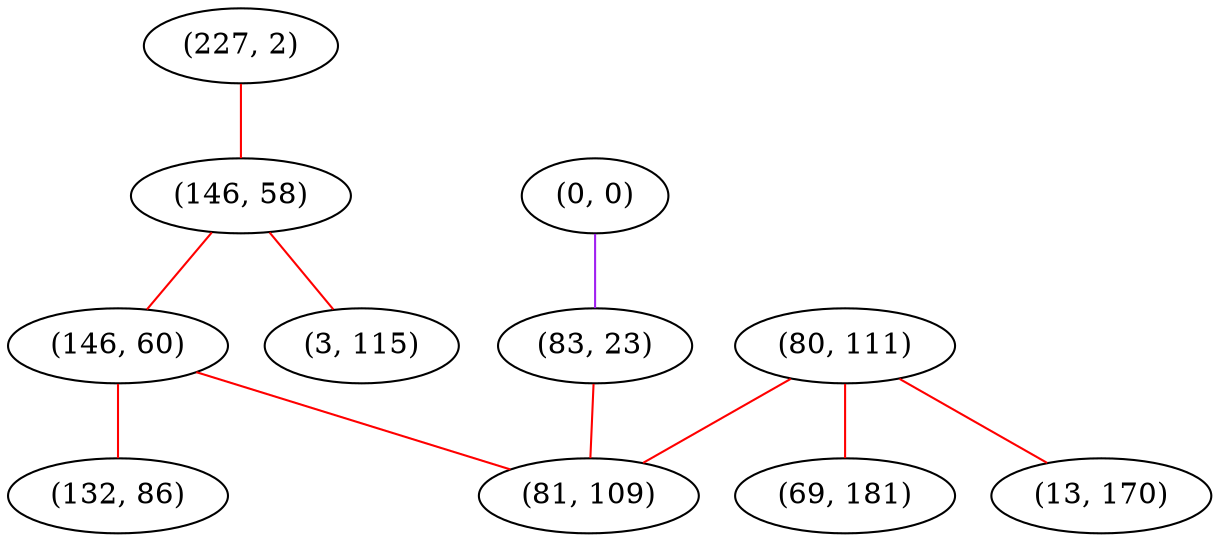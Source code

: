graph "" {
"(227, 2)";
"(0, 0)";
"(80, 111)";
"(69, 181)";
"(146, 58)";
"(146, 60)";
"(132, 86)";
"(83, 23)";
"(81, 109)";
"(13, 170)";
"(3, 115)";
"(227, 2)" -- "(146, 58)"  [color=red, key=0, weight=1];
"(0, 0)" -- "(83, 23)"  [color=purple, key=0, weight=4];
"(80, 111)" -- "(81, 109)"  [color=red, key=0, weight=1];
"(80, 111)" -- "(13, 170)"  [color=red, key=0, weight=1];
"(80, 111)" -- "(69, 181)"  [color=red, key=0, weight=1];
"(146, 58)" -- "(3, 115)"  [color=red, key=0, weight=1];
"(146, 58)" -- "(146, 60)"  [color=red, key=0, weight=1];
"(146, 60)" -- "(81, 109)"  [color=red, key=0, weight=1];
"(146, 60)" -- "(132, 86)"  [color=red, key=0, weight=1];
"(83, 23)" -- "(81, 109)"  [color=red, key=0, weight=1];
}
